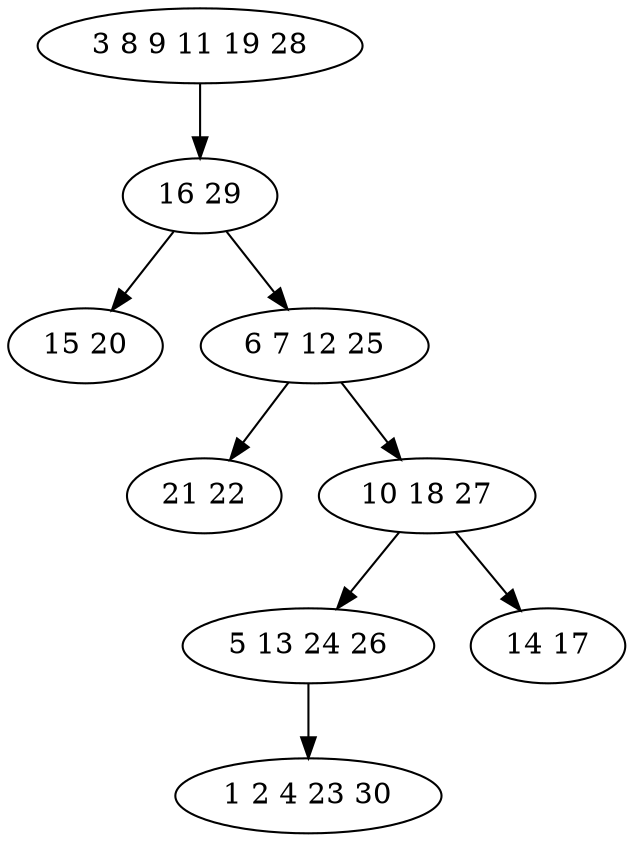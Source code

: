 digraph true_tree {
	"0" -> "1"
	"1" -> "2"
	"1" -> "3"
	"3" -> "4"
	"3" -> "5"
	"5" -> "6"
	"6" -> "7"
	"5" -> "8"
	"0" [label="3 8 9 11 19 28"];
	"1" [label="16 29"];
	"2" [label="15 20"];
	"3" [label="6 7 12 25"];
	"4" [label="21 22"];
	"5" [label="10 18 27"];
	"6" [label="5 13 24 26"];
	"7" [label="1 2 4 23 30"];
	"8" [label="14 17"];
}
